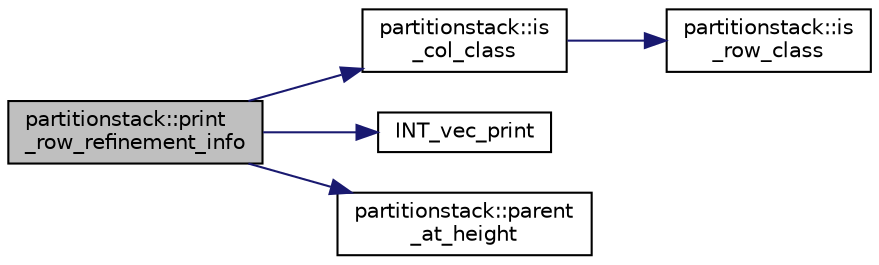 digraph "partitionstack::print_row_refinement_info"
{
  edge [fontname="Helvetica",fontsize="10",labelfontname="Helvetica",labelfontsize="10"];
  node [fontname="Helvetica",fontsize="10",shape=record];
  rankdir="LR";
  Node777 [label="partitionstack::print\l_row_refinement_info",height=0.2,width=0.4,color="black", fillcolor="grey75", style="filled", fontcolor="black"];
  Node777 -> Node778 [color="midnightblue",fontsize="10",style="solid",fontname="Helvetica"];
  Node778 [label="partitionstack::is\l_col_class",height=0.2,width=0.4,color="black", fillcolor="white", style="filled",URL="$d3/d87/classpartitionstack.html#a9dbd980faea7ce40bebd3cf4b843bc63"];
  Node778 -> Node779 [color="midnightblue",fontsize="10",style="solid",fontname="Helvetica"];
  Node779 [label="partitionstack::is\l_row_class",height=0.2,width=0.4,color="black", fillcolor="white", style="filled",URL="$d3/d87/classpartitionstack.html#ad8497b40f1c327d3eb2fb2b993d88bb7"];
  Node777 -> Node780 [color="midnightblue",fontsize="10",style="solid",fontname="Helvetica"];
  Node780 [label="INT_vec_print",height=0.2,width=0.4,color="black", fillcolor="white", style="filled",URL="$df/dbf/sajeeb_8_c.html#a79a5901af0b47dd0d694109543c027fe"];
  Node777 -> Node781 [color="midnightblue",fontsize="10",style="solid",fontname="Helvetica"];
  Node781 [label="partitionstack::parent\l_at_height",height=0.2,width=0.4,color="black", fillcolor="white", style="filled",URL="$d3/d87/classpartitionstack.html#a56f2d05a29ef6612d67126163e368ffa"];
}

